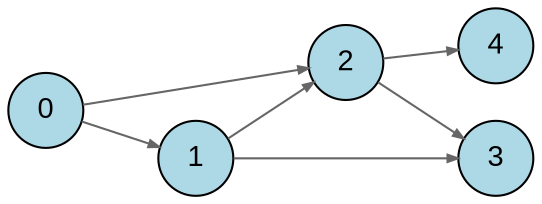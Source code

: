 digraph "test_layer" {
  // Graph styling
  graph [rankdir=LR, fontname="Arial", bgcolor="white"];
  node [shape=circle, style=filled, fillcolor="#ADD8E6", fontname="Arial"];
  edge [color="#666666", arrowsize=0.5];

  // Nodes and edges
  0 -> 1;
  0 -> 2;
  1 -> 2;
  1 -> 3;
  2 -> 3;
  2 -> 4;
}